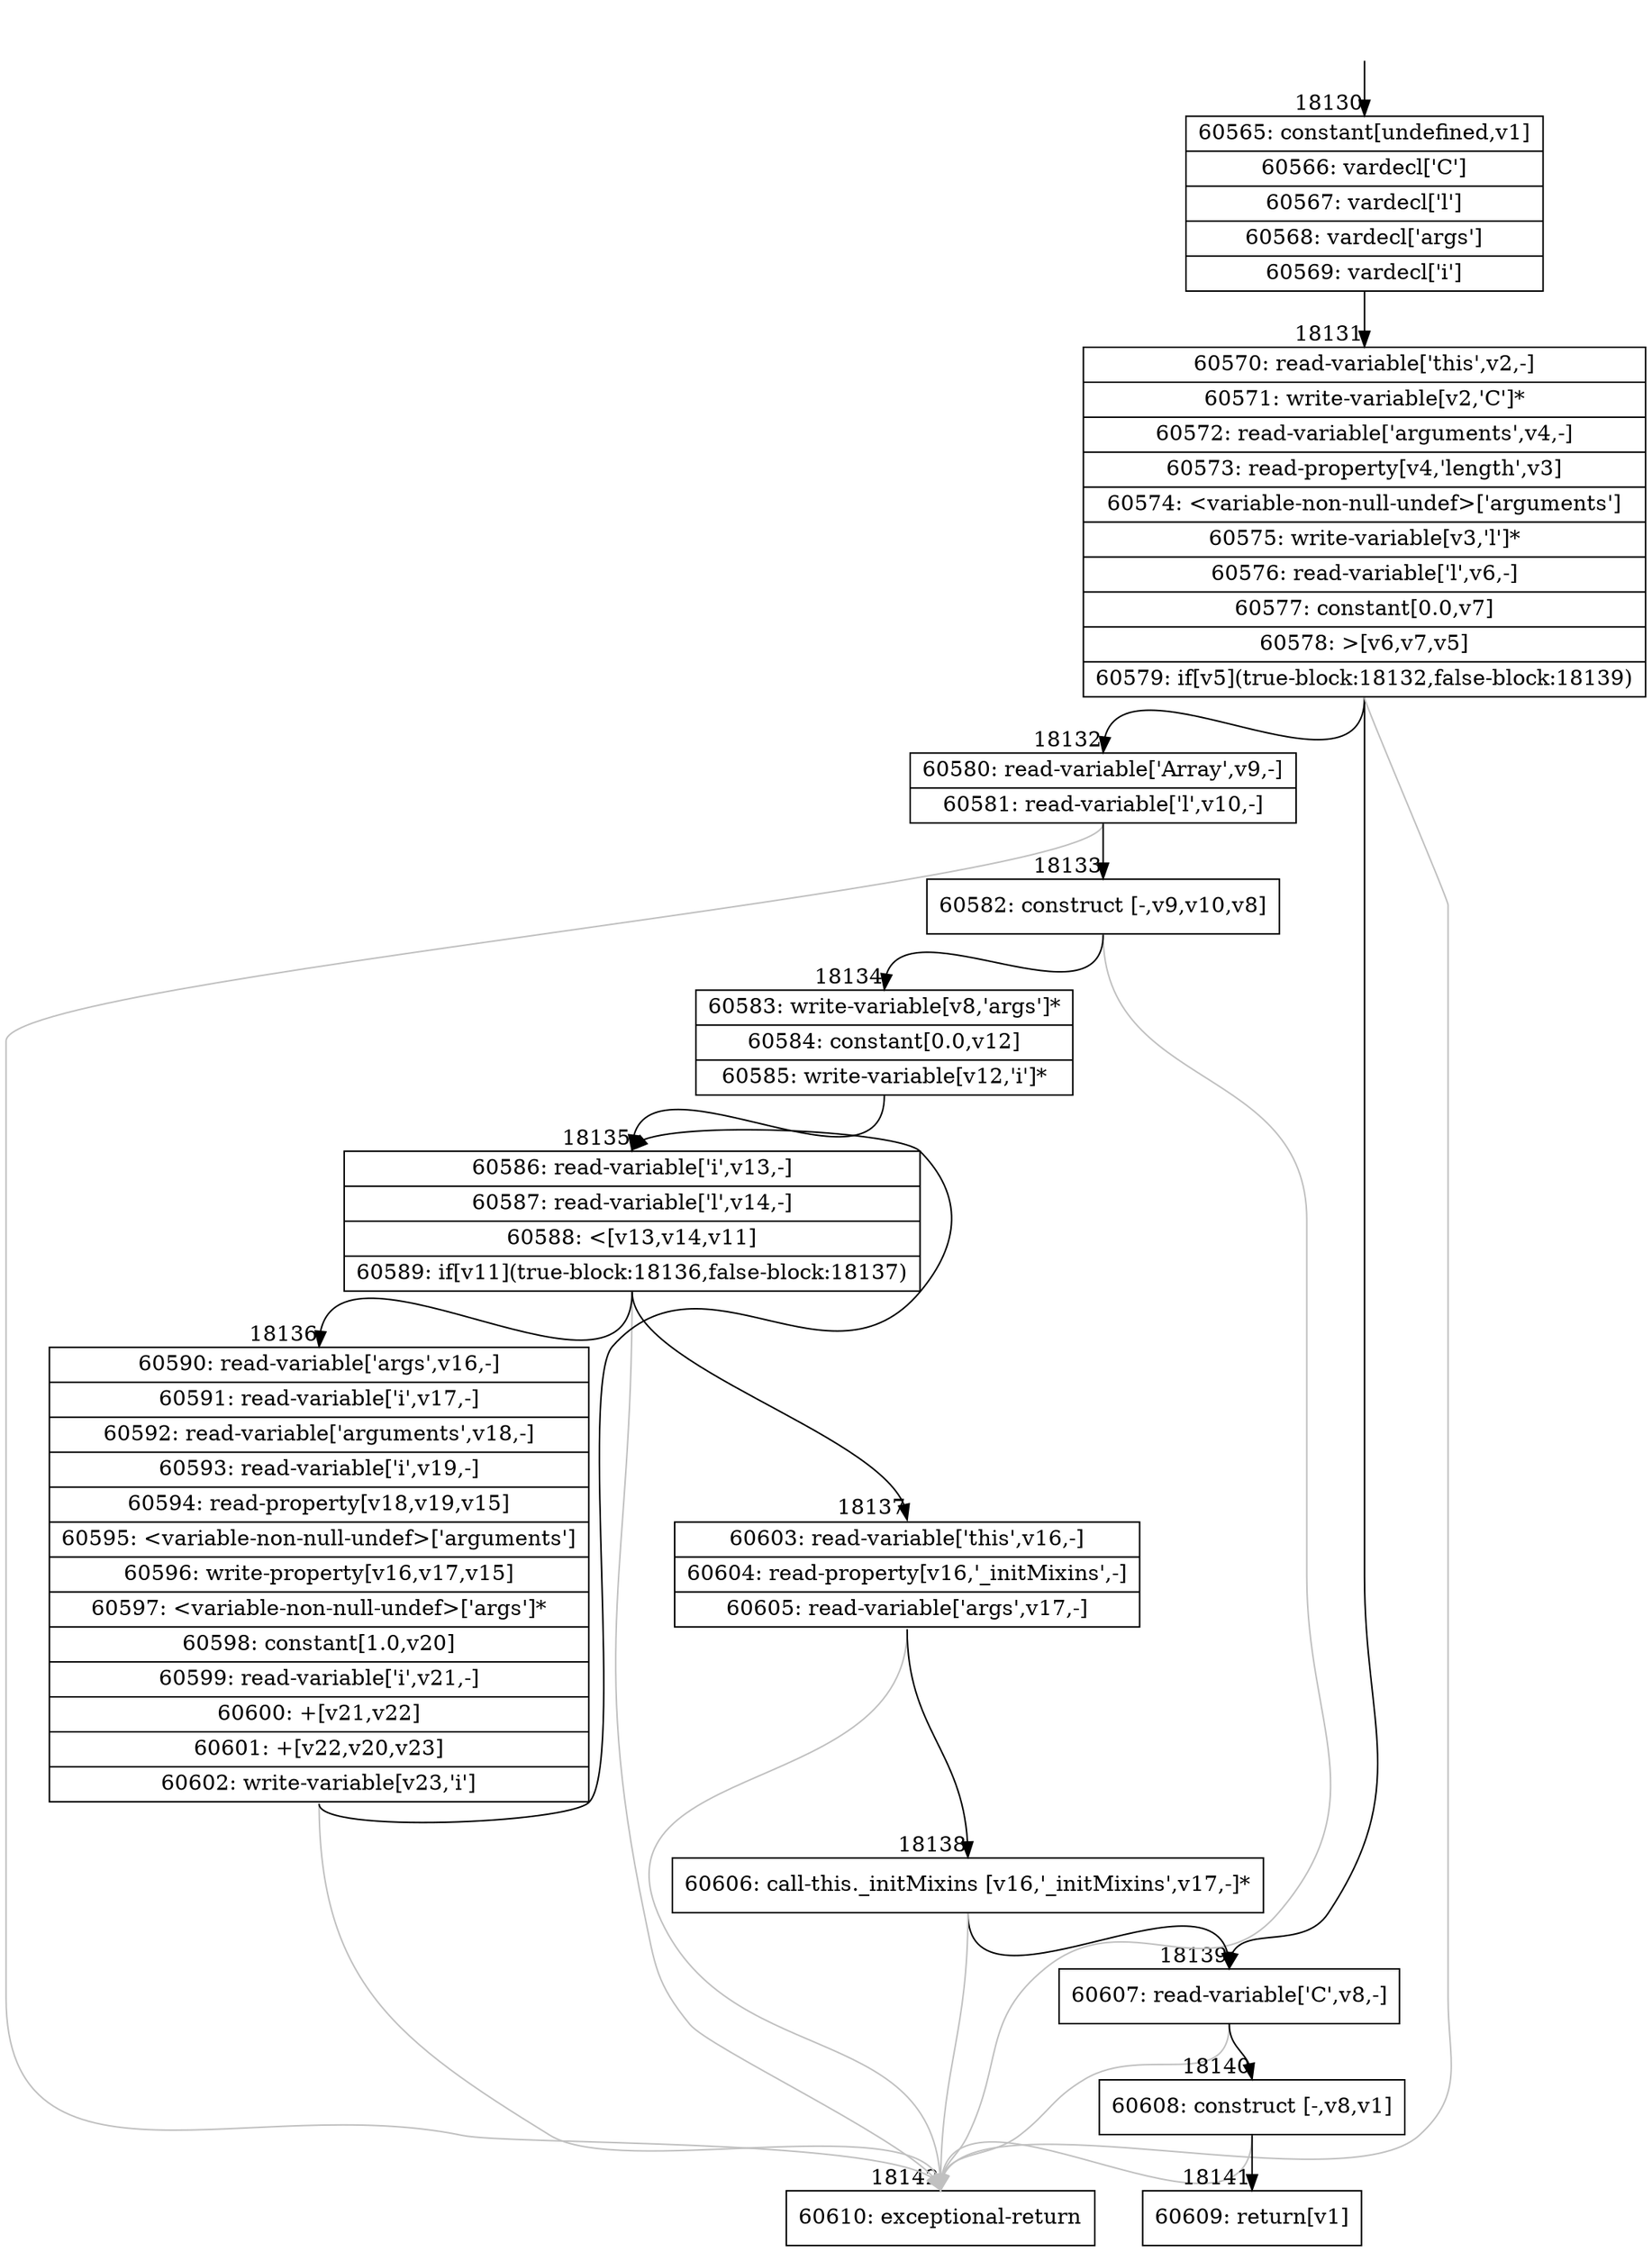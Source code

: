 digraph {
rankdir="TD"
BB_entry1560[shape=none,label=""];
BB_entry1560 -> BB18130 [tailport=s, headport=n, headlabel="    18130"]
BB18130 [shape=record label="{60565: constant[undefined,v1]|60566: vardecl['C']|60567: vardecl['l']|60568: vardecl['args']|60569: vardecl['i']}" ] 
BB18130 -> BB18131 [tailport=s, headport=n, headlabel="      18131"]
BB18131 [shape=record label="{60570: read-variable['this',v2,-]|60571: write-variable[v2,'C']*|60572: read-variable['arguments',v4,-]|60573: read-property[v4,'length',v3]|60574: \<variable-non-null-undef\>['arguments']|60575: write-variable[v3,'l']*|60576: read-variable['l',v6,-]|60577: constant[0.0,v7]|60578: \>[v6,v7,v5]|60579: if[v5](true-block:18132,false-block:18139)}" ] 
BB18131 -> BB18132 [tailport=s, headport=n, headlabel="      18132"]
BB18131 -> BB18139 [tailport=s, headport=n, headlabel="      18139"]
BB18131 -> BB18142 [tailport=s, headport=n, color=gray, headlabel="      18142"]
BB18132 [shape=record label="{60580: read-variable['Array',v9,-]|60581: read-variable['l',v10,-]}" ] 
BB18132 -> BB18133 [tailport=s, headport=n, headlabel="      18133"]
BB18132 -> BB18142 [tailport=s, headport=n, color=gray]
BB18133 [shape=record label="{60582: construct [-,v9,v10,v8]}" ] 
BB18133 -> BB18134 [tailport=s, headport=n, headlabel="      18134"]
BB18133 -> BB18142 [tailport=s, headport=n, color=gray]
BB18134 [shape=record label="{60583: write-variable[v8,'args']*|60584: constant[0.0,v12]|60585: write-variable[v12,'i']*}" ] 
BB18134 -> BB18135 [tailport=s, headport=n, headlabel="      18135"]
BB18135 [shape=record label="{60586: read-variable['i',v13,-]|60587: read-variable['l',v14,-]|60588: \<[v13,v14,v11]|60589: if[v11](true-block:18136,false-block:18137)}" ] 
BB18135 -> BB18136 [tailport=s, headport=n, headlabel="      18136"]
BB18135 -> BB18137 [tailport=s, headport=n, headlabel="      18137"]
BB18135 -> BB18142 [tailport=s, headport=n, color=gray]
BB18136 [shape=record label="{60590: read-variable['args',v16,-]|60591: read-variable['i',v17,-]|60592: read-variable['arguments',v18,-]|60593: read-variable['i',v19,-]|60594: read-property[v18,v19,v15]|60595: \<variable-non-null-undef\>['arguments']|60596: write-property[v16,v17,v15]|60597: \<variable-non-null-undef\>['args']*|60598: constant[1.0,v20]|60599: read-variable['i',v21,-]|60600: +[v21,v22]|60601: +[v22,v20,v23]|60602: write-variable[v23,'i']}" ] 
BB18136 -> BB18135 [tailport=s, headport=n]
BB18136 -> BB18142 [tailport=s, headport=n, color=gray]
BB18137 [shape=record label="{60603: read-variable['this',v16,-]|60604: read-property[v16,'_initMixins',-]|60605: read-variable['args',v17,-]}" ] 
BB18137 -> BB18138 [tailport=s, headport=n, headlabel="      18138"]
BB18137 -> BB18142 [tailport=s, headport=n, color=gray]
BB18138 [shape=record label="{60606: call-this._initMixins [v16,'_initMixins',v17,-]*}" ] 
BB18138 -> BB18139 [tailport=s, headport=n]
BB18138 -> BB18142 [tailport=s, headport=n, color=gray]
BB18139 [shape=record label="{60607: read-variable['C',v8,-]}" ] 
BB18139 -> BB18140 [tailport=s, headport=n, headlabel="      18140"]
BB18139 -> BB18142 [tailport=s, headport=n, color=gray]
BB18140 [shape=record label="{60608: construct [-,v8,v1]}" ] 
BB18140 -> BB18141 [tailport=s, headport=n, headlabel="      18141"]
BB18140 -> BB18142 [tailport=s, headport=n, color=gray]
BB18141 [shape=record label="{60609: return[v1]}" ] 
BB18142 [shape=record label="{60610: exceptional-return}" ] 
//#$~ 34134
}
